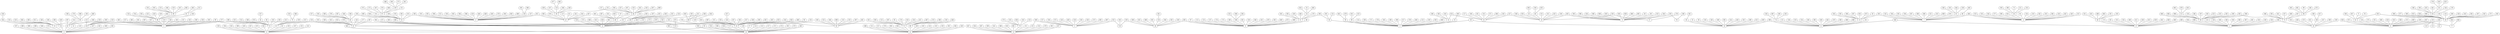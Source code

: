 graph G {
0[Index="0", Pose="3401.88 0 -1056.17"];
1[Index="1", Pose="2830.99 0 2984.4"];
2[Index="2", Pose="4116.47 0 -3024.49"];
3[Index="3", Pose="-1647.77 0 2682.3"];
4[Index="4", Pose="-226.029 0 1288.71"];
5[Index="5", Pose="-1352.16 0 134.009"];
6[Index="6", Pose="4522.3 0 4161.95"];
7[Index="7", Pose="1357.12 0 2172.97"];
8[Index="8", Pose="-3583.97 0 1069.69"];
9[Index="9", Pose="-3627.68 0 3041.77"];
10[Index="10", Pose="-3702.1 0 -3911.91"];
11[Index="11", Pose="129.324 0 3391.12"];
12[Index="12", Pose="1126.4 0 -2039.68"];
13[Index="13", Pose="1375.52 0 242.872"];
14[Index="14", Pose="-2074.83 0 2713.58"];
15[Index="15", Pose="267.45 0 2699.14"];
16[Index="16", Pose="-997.714 0 3915.29"];
17[Index="17", Pose="-2166.85 0 -1475.42"];
18[Index="18", Pose="3077.25 0 4190.26"];
19[Index="19", Pose="-4302.45 0 4493.27"];
20[Index="20", Pose="259.954 0 -4139.44"];
21[Index="21", Pose="-3077.86 0 1632.27"];
22[Index="22", Pose="3902.33 0 -1511.07"];
23[Index="23", Pose="-422.982 0 -4369.04"];
24[Index="24", Pose="4022.08 0 3509.2"];
25[Index="25", Pose="-1247.93 0 2602.49"];
26[Index="26", Pose="125.354 0 1677.24"];
27[Index="27", Pose="316.064 0 -4607.2"];
28[Index="28", Pose="-623.624 0 4318.35"];
29[Index="29", Pose="4308.1 0 2209.52"];
30[Index="30", Pose="-2157.07 0 2385.34"];
31[Index="31", Pose="1399.79 0 -1459.51"];
32[Index="32", Pose="1878.61 0 -3340.26"];
33[Index="33", Pose="-598.955 0 3800.75"];
34[Index="34", Pose="3292.01 0 -1696.63"];
35[Index="35", Pose="-2710.32 0 3933.72"];
36[Index="36", Pose="-1496.4 0 1866.7"];
37[Index="37", Pose="1573.04 0 3586.76"];
38[Index="38", Pose="-604.401 0 4239.7"];
39[Index="39", Pose="-1015.63 0 3147.67"];
40[Index="40", Pose="1842.19 0 4109.72"];
41[Index="41", Pose="-175.093 0 -2841.75"];
42[Index="42", Pose="4502.52 0 4201.28"];
43[Index="43", Pose="-3523.4 0 3810.62"];
44[Index="44", Pose="1195.96 0 -2189.41"];
45[Index="45", Pose="2860.02 0 -1925.42"];
46[Index="46", Pose="-529.664 0 -2738.93"];
47[Index="47", Pose="-3124.67 0 -2237.65"];
48[Index="48", Pose="-3303.93 0 4068.04"];
49[Index="49", Pose="-3968.29 0 -3739.25"];
50[Index="50", Pose="-45.5596 0 2604.75"];
51[Index="51", Pose="2497.71 0 -1313.36"];
52[Index="52", Pose="-2058.4 0 -2677.38"];
53[Index="53", Pose="844.885 0 -2555.87"];
54[Index="54", Pose="-3476.1 0 2321.49"];
55[Index="55", Pose="-3745.25 0 2934.7"];
56[Index="56", Pose="-3358.98 0 2450.71"];
57[Index="57", Pose="-4254.7 0 4501.04"];
58[Index="58", Pose="-4474.71 0 215.633"];
59[Index="59", Pose="-3237.89 0 -2599.38"];
60[Index="60", Pose="2977.98 0 2326.54"];
61[Index="61", Pose="1394.58 0 2597.35"];
62[Index="62", Pose="-4065.2 0 -3650.98"];
63[Index="63", Pose="202.101 0 -4217.68"];
64[Index="64", Pose="-4300.94 0 -2953.45"];
65[Index="65", Pose="-385.795 0 3196.77"];
66[Index="66", Pose="733.186 0 2555.81"];
67[Index="67", Pose="-4480.61 0 -3421.93"];
68[Index="68", Pose="3899.56 0 -3745.32"];
69[Index="69", Pose="3705.4 0 -4276.71"];
70[Index="70", Pose="938.921 0 -3196.28"];
71[Index="71", Pose="4130.27 0 3196.95"];
72[Index="72", Pose="1873.87 0 -4003.6"];
73[Index="73", Pose="308.08 0 2572.94"];
74[Index="74", Pose="769.711 0 3776.14"];
75[Index="75", Pose="2478.09 0 1289.1"];
76[Index="76", Pose="-4645.79 0 2478.03"];
77[Index="77", Pose="3332.39 0 4253.77"];
78[Index="78", Pose="3732.71 0 3310.38"];
79[Index="79", Pose="1668.8 0 -27.415"];
80[Index="80", Pose="-3360.32 0 3300.12"];
81[Index="81", Pose="3889.49 0 -4230.05"];
82[Index="82", Pose="1497.07 0 -2519.56"];
83[Index="83", Pose="1294.8 0 -2708.63"];
84[Index="84", Pose="2006.2 0 -1831.33"];
85[Index="85", Pose="-1712.23 0 -2685.72"];
86[Index="86", Pose="-4258.39 0 1330.72"];
87[Index="87", Pose="-2763.44 0 1511.32"];
88[Index="88", Pose="2192.69 0 -3867.19"];
89[Index="89", Pose="-1636.49 0 3476.84"];
90[Index="90", Pose="3332.43 0 -2661.08"];
91[Index="91", Pose="1754.76 0 -170.497"];
92[Index="92", Pose="-180.642 0 -1950.44"];
93[Index="93", Pose="2120.87 0 -3174.44"];
94[Index="94", Pose="1218.23 0 -4591.36"];
95[Index="95", Pose="-860.163 0 1959.84"];
96[Index="96", Pose="1739.36 0 1376.4"];
97[Index="97", Pose="-1528.84 0 -3153.78"];
98[Index="98", Pose="1091.06 0 1271.58"];
99[Index="99", Pose="2307.29 0 -1716.26"];
100[Index="100", Pose="2404.38 0 -2977.87"];
101[Index="101", Pose="4209.14 0 1847.56"];
102[Index="102", Pose="1531.3 0 -2427.35"];
103[Index="103", Pose="324.41 0 -4123.56"];
104[Index="104", Pose="-2395.03 0 3773.84"];
105[Index="105", Pose="1861.25 0 -4062.6"];
106[Index="106", Pose="-3887.24 0 -1383.99"];
107[Index="107", Pose="1665.57 0 -2112.22"];
108[Index="108", Pose="2757.67 0 -2116.21"];
109[Index="109", Pose="-1703.58 0 -3102.49"];
110[Index="110", Pose="3273.91 0 -1685.21"];
111[Index="111", Pose="4586.37 0 4189.3"];
112[Index="112", Pose="2648.71 0 1990.75"];
113[Index="113", Pose="-3788.57 0 1857.86"];
114[Index="114", Pose="-1161.68 0 2742.74"];
115[Index="115", Pose="4430.51 0 4162.73"];
116[Index="116", Pose="3619.17 0 -2964.52"];
117[Index="117", Pose="-2027.12 0 4049.33"];
118[Index="118", Pose="4096.43 0 3739.79"];
119[Index="119", Pose="-3372.43 0 -2260.89"];
120[Index="120", Pose="3645.79 0 -76.0117"];
121[Index="121", Pose="-363.378 0 3489.42"];
122[Index="122", Pose="-40.2261 0 -2089.47"];
123[Index="123", Pose="-3195.79 0 1841.78"];
124[Index="124", Pose="2275.5 0 -3609.42"];
125[Index="125", Pose="1031.09 0 -75.7827"];
126[Index="126", Pose="3381.34 0 2242.52"];
127[Index="127", Pose="-3217.92 0 -2780.34"];
128[Index="128", Pose="-14.7451 0 -3787.41"];
129[Index="129", Pose="-3617.62 0 -1395.57"];
130[Index="130", Pose="-1751.93 0 4318.95"];
131[Index="131", Pose="4084.85 0 1220.95"];
132[Index="132", Pose="3368.28 0 3181.28"];
133[Index="133", Pose="-39.2559 0 -1650.28"];
134[Index="134", Pose="-1056.73 0 1588.31"];
135[Index="135", Pose="1088.83 0 -2410.94"];
136[Index="136", Pose="-3487.7 0 -4274.55"];
137[Index="137", Pose="-3921.52 0 1472.07"];
138[Index="138", Pose="-1364.02 0 -2117.3"];
139[Index="139", Pose="-1686.14 0 -4088.51"];
140[Index="140", Pose="-726.723 0 4344.95"];
141[Index="141", Pose="835.703 0 -2345.39"];
142[Index="142", Pose="1587.47 0 2617.78"];
143[Index="143", Pose="-125.731 0 -3427.28"];
144[Index="144", Pose="3830.37 0 1256.65"];
145[Index="145", Pose="177.147 0 -2921.56"];
146[Index="146", Pose="3299.39 0 -1056.12"];
147[Index="147", Pose="-2556.73 0 -1739.87"];
148[Index="148", Pose="2293.6 0 1386.54"];
149[Index="149", Pose="3975.6 0 -3639.25"];
150[Index="150", Pose="2832.82 0 2743.86"];
151[Index="151", Pose="-2063.22 0 -3853.32"];
152[Index="152", Pose="3655.35 0 2210.06"];
153[Index="153", Pose="-2891.17 0 -261.06"];
154[Index="154", Pose="3651.81 0 -4060.8"];
155[Index="155", Pose="-1982.37 0 1571.2"];
156[Index="156", Pose="3090.95 0 -3682.98"];
157[Index="157", Pose="-4484.92 0 -4465.78"];
158[Index="158", Pose="-422.844 0 2808.68"];
159[Index="159", Pose="950.453 0 -1380.83"];
160[Index="160", Pose="-1957.15 0 3887.23"];
161[Index="161", Pose="-234.154 0 -3301.8"];
162[Index="162", Pose="1097.29 0 257.471"];
163[Index="163", Pose="-2663.44 0 3298.08"];
164[Index="164", Pose="-4299.1 0 -4011.63"];
165[Index="165", Pose="4237.28 0 -3303.5"];
166[Index="166", Pose="-182.667 0 -2745.09"];
167[Index="167", Pose="3267.69 0 -2091.71"];
168[Index="168", Pose="-1428.07 0 3782.78"];
169[Index="169", Pose="-1557.49 0 3149.09"];
170[Index="170", Pose="1591.46 0 -4636.73"];
171[Index="171", Pose="-2425.31 0 2782.57"];
172[Index="172", Pose="1259.64 0 3361.04"];
173[Index="173", Pose="-1918.43 0 -2789.91"];
174[Index="174", Pose="-3019.79 0 1124.42"];
175[Index="175", Pose="-3902.67 0 1746.05"];
176[Index="176", Pose="2822.62 0 2194.62"];
177[Index="177", Pose="328.46 0 -3452.76"];
178[Index="178", Pose="-1945.92 0 2374.08"];
179[Index="179", Pose="-2395.55 0 1496.59"];
180[Index="180", Pose="523.164 0 4195.91"];
181[Index="181", Pose="1859.86 0 3097.85"];
182[Index="182", Pose="1978.48 0 -1880.5"];
183[Index="183", Pose="329.598 0 3439.1"];
184[Index="184", Pose="1184.47 0 1426.93"];
185[Index="185", Pose="-1378.46 0 2188.67"];
186[Index="186", Pose="3018.97 0 1778.12"];
187[Index="187", Pose="-3471.24 0 -4671.07"];
188[Index="188", Pose="-4364.39 0 1857.22"];
189[Index="189", Pose="-3123.84 0 1189.58"];
190[Index="190", Pose="-1947.61 0 -2384.3"];
191[Index="191", Pose="1553.68 0 3575.55"];
192[Index="192", Pose="-3188.39 0 -1586.46"];
193[Index="193", Pose="1673.41 0 3790.09"];
194[Index="194", Pose="1533.05 0 -1867.7"];
195[Index="195", Pose="3850.14 0 -3137.35"];
196[Index="196", Pose="-3428.61 0 34.6099"];
197[Index="197", Pose="3289.57 0 1756.54"];
198[Index="198", Pose="4041.7 0 -3088.88"];
199[Index="199", Pose="-1054.79 0 2060.67"];
200[Index="200", Pose="2389.59 0 4324.85"];
201[Index="201", Pose="-2668.81 0 4265.76"];
202[Index="202", Pose="514.429 0 4334.2"];
203[Index="203", Pose="4391.29 0 2996.46"];
204[Index="204", Pose="4358.52 0 -1754.59"];
205[Index="205", Pose="1377.71 0 2593.24"];
206[Index="206", Pose="2754.21 0 2949.1"];
207[Index="207", Pose="-294.358 0 -3330.45"];
208[Index="208", Pose="2954.9 0 3650.85"];
209[Index="209", Pose="3730.21 0 1644.14"];
210[Index="210", Pose="-875.174 0 1119.81"];
211[Index="211", Pose="968.99 0 1456.02"];
212[Index="212", Pose="385.565 0 -3516.58"];
213[Index="213", Pose="790.215 0 -4670.37"];
214[Index="214", Pose="2009.1 0 181.507"];
215[Index="215", Pose="3326.09 0 150.491"];
216[Index="216", Pose="-3873.52 0 -101.9"];
217[Index="217", Pose="103.49 0 -4515"];
218[Index="218", Pose="3143.51 0 -1153.42"];
219[Index="219", Pose="737.212 0 3129.47"];
220[Index="220", Pose="-4412.77 0 -4257.4"];
221[Index="221", Pose="-2773.98 0 -2802.12"];
222[Index="222", Pose="1302.43 0 4235.13"];
223[Index="223", Pose="2379.39 0 -371.478"];
224[Index="224", Pose="-614.382 0 3505.86"];
225[Index="225", Pose="4526.62 0 4489.11"];
226[Index="226", Pose="3990.86 0 2670.14"];
227[Index="227", Pose="-2808.64 0 -224.488"];
228[Index="228", Pose="4498.2 0 -338.314"];
229[Index="229", Pose="-3162.35 0 -419.61"];
230[Index="230", Pose="2802.24 0 2664.48"];
231[Index="231", Pose="4047.82 0 -2424.15"];
232[Index="232", Pose="1221.67 0 -3089.72"];
233[Index="233", Pose="-220.391 0 -1398.95"];
234[Index="234", Pose="1538.8 0 4165.23"];
235[Index="235", Pose="3654.33 0 -3902.22"];
236[Index="236", Pose="-1264.44 0 -3009.97"];
237[Index="237", Pose="636.174 0 -2573.74"];
238[Index="238", Pose="1014.27 0 2706.86"];
239[Index="239", Pose="3871.97 0 4332.73"];
240[Index="240", Pose="-122.793 0 2952.31"];
241[Index="241", Pose="-3446.64 0 -2071.11"];
242[Index="242", Pose="3822.04 0 -1339.72"];
243[Index="243", Pose="3994.31 0 2476.38"];
244[Index="244", Pose="-241.943 0 -2270.13"];
245[Index="245", Pose="4466.41 0 -3776.74"];
246[Index="246", Pose="3656.79 0 1231.94"];
247[Index="247", Pose="2186.66 0 4245.4"];
248[Index="248", Pose="-3159.34 0 -2177.16"];
249[Index="249", Pose="-3328.35 0 -2970.23"];
250[Index="250", Pose="1261.25 0 -3237.61"];
251[Index="251", Pose="-3733.31 0 -2724.48"];
252[Index="252", Pose="-3391.76 0 -3800.11"];
253[Index="253", Pose="-381.522 0 1485.45"];
254[Index="254", Pose="4152.21 0 -3991.43"];
255[Index="255", Pose="1142.27 0 -4294.43"];
256[Index="256", Pose="-1062.54 0 -35.6904"];
257[Index="257", Pose="-634.151 0 -2068.23"];
258[Index="258", Pose="-2559.31 0 4123.91"];
259[Index="259", Pose="661.645 0 -3092.91"];
260[Index="260", Pose="3139.04 0 2533.83"];
261[Index="261", Pose="-4643.34 0 235.484"];
262[Index="262", Pose="-2990.53 0 1617.92"];
263[Index="263", Pose="1997.87 0 -1723.84"];
264[Index="264", Pose="3893.43 0 1467.12"];
265[Index="265", Pose="-1585.18 0 -4498.32"];
266[Index="266", Pose="2667.01 0 3033.3"];
267[Index="267", Pose="1987.13 0 1819.22"];
268[Index="268", Pose="4041.87 0 -1870.6"];
269[Index="269", Pose="2524.79 0 -2020.67"];
270[Index="270", Pose="3093.71 0 -3109.36"];
271[Index="271", Pose="911.106 0 -4465.61"];
272[Index="272", Pose="-3985.46 0 -3427.25"];
273[Index="273", Pose="-2558.51 0 -3638.29"];
274[Index="274", Pose="891.186 0 -4419.48"];
275[Index="275", Pose="3895.53 0 4455.02"];
276[Index="276", Pose="-4439.78 0 4252.2"];
277[Index="277", Pose="-309.5 0 -2430.31"];
278[Index="278", Pose="870.112 0 -3311.63"];
279[Index="279", Pose="845.852 0 -236.454"];
280[Index="280", Pose="3155.49 0 4260.68"];
281[Index="281", Pose="2293.98 0 -2747.64"];
282[Index="282", Pose="-2358.28 0 1335.85"];
283[Index="283", Pose="4315.18 0 -1524.54"];
284[Index="284", Pose="-2942.86 0 226.287"];
285[Index="285", Pose="-990.146 0 -1928.32"];
286[Index="286", Pose="1799.04 0 1451.34"];
287[Index="287", Pose="-566.611 0 -2309.78"];
288[Index="288", Pose="2031.86 0 -1671.08"];
289[Index="289", Pose="-2854.76 0 2592.08"];
290[Index="290", Pose="-2418.88 0 1835.74"];
291[Index="291", Pose="-1785.22 0 1679.6"];
292[Index="292", Pose="268.302 0 3480"];
293[Index="293", Pose="-2497.9 0 -2437.72"];
294[Index="294", Pose="-4267.64 0 143.822"];
295[Index="295", Pose="3898.13 0 1114.11"];
296[Index="296", Pose="310.328 0 3213.31"];
297[Index="297", Pose="4589.57 0 2367.47"];
298[Index="298", Pose="-1560.41 0 -1400.58"];
299[Index="299", Pose="-2071.14 0 2082.62"];
300[Index="300", Pose="3201.46 0 74.0957"];
301[Index="301", Pose="-325.291 0 -4217.42"];
302[Index="302", Pose="-3090.16 0 -163.517"];
303[Index="303", Pose="4233.81 0 -4566.05"];
304[Index="304", Pose="-4155.89 0 -2551.42"];
305[Index="305", Pose="2113.55 0 1112.41"];
306[Index="306", Pose="3674.69 0 -3339.06"];
307[Index="307", Pose="-240.526 0 2572.82"];
308[Index="308", Pose="786.125 0 2364.62"];
309[Index="309", Pose="2437.27 0 4225.72"];
310[Index="310", Pose="-4035.96 0 2876.42"];
311[Index="311", Pose="4464.35 0 -3985.2"];
312[Index="312", Pose="-2251.03 0 -2606.79"];
313[Index="313", Pose="3097.43 0 -4049.57"];
314[Index="314", Pose="2467.3 0 -2227.86"];
315[Index="315", Pose="-3266.99 0 4377.14"];
316[Index="316", Pose="2608.62 0 -4033.19"];
317[Index="317", Pose="-1584.6 0 1924.63"];
318[Index="318", Pose="1540.29 0 -1760.17"];
319[Index="319", Pose="1004.92 0 -3700.24"];
320[Index="320", Pose="-3630.44 0 1598.78"];
321[Index="321", Pose="-3855.41 0 3806.83"];
322[Index="322", Pose="824.496 0 -2891.37"];
323[Index="323", Pose="-1876.57 0 4432.22"];
324[Index="324", Pose="2682.06 0 -3779.14"];
325[Index="325", Pose="-4617.35 0 149.36"];
326[Index="326", Pose="-1007 0 -2884.35"];
327[Index="327", Pose="-473.501 0 -3398.38"];
328[Index="328", Pose="-3737.78 0 -380.509"];
329[Index="329", Pose="-4158.15 0 2802.5"];
330[Index="330", Pose="2859.32 0 1846.77"];
331[Index="331", Pose="4102.27 0 3671.97"];
332[Index="332", Pose="-4373.26 0 -4528.17"];
333[Index="333", Pose="270.75 0 -3228.67"];
334[Index="334", Pose="4278.66 0 -3904.75"];
335[Index="335", Pose="1384.09 0 2003.4"];
336[Index="336", Pose="4215.51 0 -2782.74"];
337[Index="337", Pose="2892.44 0 -1257.99"];
338[Index="338", Pose="-1181.12 0 -4025.09"];
339[Index="339", Pose="2472.77 0 4341.81"];
340[Index="340", Pose="3492.72 0 3314.62"];
341[Index="341", Pose="2144.32 0 1352.04"];
342[Index="342", Pose="161.386 0 1246.58"];
343[Index="343", Pose="-3609.99 0 -3560.58"];
344[Index="344", Pose="-3041.02 0 2774.1"];
345[Index="345", Pose="3442.81 0 2353.11"];
346[Index="346", Pose="-3159.75 0 1667.07"];
347[Index="347", Pose="-1870.1 0 -3944.24"];
348[Index="348", Pose="3884.33 0 -3977.67"];
349[Index="349", Pose="-202.229 0 -2296.79"];
350[Index="350", Pose="-3002.76 0 -2122.64"];
351[Index="351", Pose="1576.43 0 4470.01"];
352[Index="352", Pose="-2780.82 0 69.147"];
353[Index="353", Pose="2784.63 0 4363.49"];
354[Index="354", Pose="-3578.81 0 -2053.99"];
355[Index="355", Pose="610.074 0 1445.2"];
356[Index="356", Pose="3734.14 0 -2671.52"];
357[Index="357", Pose="1739.96 0 1293.59"];
358[Index="358", Pose="3325.55 0 3129.97"];
359[Index="359", Pose="904.071 0 1175.82"];
360[Index="360", Pose="2637.64 0 2744.32"];
361[Index="361", Pose="-2157.11 0 -4232.47"];
362[Index="362", Pose="3800.09 0 -3272.78"];
363[Index="363", Pose="-3210.13 0 -1402.14"];
364[Index="364", Pose="1475.22 0 -3993.14"];
365[Index="365", Pose="-1742.89 0 3694.4"];
366[Index="366", Pose="1076 0 -3958.26"];
367[Index="367", Pose="3057.89 0 2497.19"];
368[Index="368", Pose="-1012.25 0 -1332.04"];
369[Index="369", Pose="-1057.61 0 -2278.11"];
370[Index="370", Pose="996.444 0 -4317.65"];
371[Index="371", Pose="3812.32 0 1748.5"];
372[Index="372", Pose="-393.483 0 -283.612"];
373[Index="373", Pose="-2075.68 0 -2755.85"];
374[Index="374", Pose="-1988.31 0 -3739.2"];
375[Index="375", Pose="2494.43 0 -198.445"];
376[Index="376", Pose="-141.342 0 -3075.14"];
377[Index="377", Pose="3588.66 0 -3666.12"];
378[Index="378", Pose="-2068.29 0 -3154.23"];
379[Index="379", Pose="-2112.48 0 3086.17"];
380[Index="380", Pose="1504.91 0 1875.27"];
381[Index="381", Pose="-3245.87 0 -4552.71"];
382[Index="382", Pose="4597.16 0 2750.58"];
383[Index="383", Pose="-3870.36 0 3612.65"];
384[Index="384", Pose="361.146 0 1679.08"];
385[Index="385", Pose="-341.652 0 3285.46"];
386[Index="386", Pose="3923.24 0 2119.06"];
387[Index="387", Pose="-947.326 0 -3065.07"];
388[Index="388", Pose="3379.86 0 -3452.9"];
389[Index="389", Pose="1736.48 0 -1761.48"];
390[Index="390", Pose="-427.604 0 1403.68"];
391[Index="391", Pose="2170.92 0 -399.326"];
392[Index="392", Pose="-2313.16 0 -3083.7"];
393[Index="393", Pose="-2636.4 0 1530.87"];
394[Index="394", Pose="-2808.45 0 -1506.76"];
395[Index="395", Pose="-1564.8 0 -4495.34"];
396[Index="396", Pose="-4056.8 0 3093.55"];
397[Index="397", Pose="212.608 0 -2157.2"];
398[Index="398", Pose="-3198.64 0 -1407.53"];
399[Index="399", Pose="-610.096 0 3537.84"];
400[Index="400", Pose="1830.98 0 2861.87"];
401[Index="401", Pose="-1137.01 0 -3596.62"];
402[Index="402", Pose="-734.455 0 -3966.1"];
403[Index="403", Pose="-3907.67 0 3690.9"];
404[Index="404", Pose="-3406.76 0 3026.04"];
405[Index="405", Pose="4587.53 0 -4114.72"];
406[Index="406", Pose="3978.83 0 3995.21"];
407[Index="407", Pose="-3161.99 0 -2801.47"];
408[Index="408", Pose="2783.91 0 1227.91"];
409[Index="409", Pose="-4263.62 0 -385.111"];
410[Index="410", Pose="-910.219 0 -400.635"];
411[Index="411", Pose="1018.27 0 3355.33"];
412[Index="412", Pose="633.267 0 -2977.68"];
413[Index="413", Pose="3032.27 0 1725.6"];
414[Index="414", Pose="-1417.65 0 4308.54"];
415[Index="415", Pose="4168.51 0 -3967.56"];
416[Index="416", Pose="4008.96 0 3756.04"];
417[Index="417", Pose="-3082.28 0 4214.05"];
418[Index="418", Pose="4286.78 0 -4103.45"];
419[Index="419", Pose="-3117.52 0 -2128.11"];
420[Index="420", Pose="1275.18 0 -2381.14"];
421[Index="421", Pose="2486.78 0 -4635.04"];
422[Index="422", Pose="2218.22 0 -1494.95"];
423[Index="423", Pose="3720.29 0 -2148.51"];
424[Index="424", Pose="527.376 0 1752.55"];
425[Index="425", Pose="4577.09 0 1240.6"];
426[Index="426", Pose="-1362.73 0 4254.2"];
427[Index="427", Pose="-4007.15 0 -2353.76"];
428[Index="428", Pose="3010.24 0 -2089.43"];
429[Index="429", Pose="-3139.71 0 2297.02"];
430[Index="430", Pose="1980.96 0 3895.11"];
431[Index="431", Pose="-3233 0 1391.99"];
432[Index="432", Pose="-3517.7 0 4253.79"];
433[Index="433", Pose="1756.94 0 3700.53"];
434[Index="434", Pose="-3447.98 0 3286.22"];
435[Index="435", Pose="-2770.22 0 -3870.89"];
436[Index="436", Pose="-473.188 0 3607.84"];
437[Index="437", Pose="457.844 0 -387.502"];
438[Index="438", Pose="3568.26 0 4095.12"];
439[Index="439", Pose="-3258.64 0 -3123.07"];
440[Index="440", Pose="-2528.32 0 -1398.36"];
441[Index="441", Pose="4173.95 0 1278.8"];
442[Index="442", Pose="-1328.82 0 1154.91"];
443[Index="443", Pose="18.3535 0 1940.91"];
444[Index="444", Pose="1194.7 0 1936.92"];
445[Index="445", Pose="201.183 0 3953.54"];
446[Index="446", Pose="-2585.85 0 1753.2"];
447[Index="447", Pose="2239.75 0 -356.071"];
448[Index="448", Pose="2882.31 0 -3233.44"];
449[Index="449", Pose="-1748.23 0 -1659.84"];
450[Index="450", Pose="1379.06 0 -3179.97"];
451[Index="451", Pose="2778.28 0 -3703.37"];
452[Index="452", Pose="237.454 0 -2530.1"];
453[Index="453", Pose="3970.55 0 3441.13"];
454[Index="454", Pose="2394.67 0 -231.5"];
455[Index="455", Pose="-4075.06 0 -365.58"];
456[Index="456", Pose="4412.43 0 3807.25"];
457[Index="457", Pose="1400.98 0 -2335.8"];
458[Index="458", Pose="-2852.59 0 -2219.95"];
459[Index="459", Pose="-515.771 0 -417.314"];
460[Index="460", Pose="3759.32 0 148.488"];
461[Index="461", Pose="155.318 0 -1775.49"];
462[Index="462", Pose="1366.56 0 2401.75"];
463[Index="463", Pose="842.881 0 -4003.71"];
464[Index="464", Pose="4508.85 0 -1762.45"];
465[Index="465", Pose="764.794 0 -4566.21"];
466[Index="466", Pose="2871.97 0 177.223"];
467[Index="467", Pose="2841.42 0 -3611.55"];
468[Index="468", Pose="2053 0 -2674.35"];
469[Index="469", Pose="3191.02 0 -269.545"];
470[Index="470", Pose="227.289 0 2909.2"];
471[Index="471", Pose="-3731.95 0 -3327.59"];
472[Index="472", Pose="2758.99 0 4255.11"];
473[Index="473", Pose="569.077 0 -2085.69"];
474[Index="474", Pose="-2520.38 0 -3064.36"];
475[Index="475", Pose="2272.76 0 1158.94"];
476[Index="476", Pose="-2882.14 0 1781.61"];
477[Index="477", Pose="4396.49 0 2882.65"];
478[Index="478", Pose="2215.4 0 2268.46"];
479[Index="479", Pose="-1940.13 0 1456.44"];
480[Index="480", Pose="-3458.59 0 -4098.7"];
481[Index="481", Pose="2844.89 0 3594.41"];
482[Index="482", Pose="3673.21 0 -3582.04"];
483[Index="483", Pose="3546.48 0 -1099.5"];
484[Index="484", Pose="572.915 0 2086.16"];
485[Index="485", Pose="4069.64 0 -3858.01"];
486[Index="486", Pose="-2329.17 0 -4649.61"];
487[Index="487", Pose="1475.48 0 -211.309"];
488[Index="488", Pose="-4196.16 0 -318.154"];
489[Index="489", Pose="1632.52 0 3648.73"];
490[Index="490", Pose="-2535.24 0 -3050.52"];
491[Index="491", Pose="-3722.57 0 -3988.76"];
492[Index="492", Pose="849.979 0 -4395.41"];
493[Index="493", Pose="-4174.23 0 -3577.11"];
494[Index="494", Pose="-2435.11 0 2691.21"];
495[Index="495", Pose="-3555.32 0 642.517"];
496[Index="496", Pose="3904.2 0 -1875.09"];
497[Index="497", Pose="-4644.81 0 -3424.45"];
498[Index="498", Pose="2472.31 0 -1504.38"];
499[Index="499", Pose="2306.77 0 3276.15"];
500[Index="500", Pose="1924.88 0 -3546.27"];
501[Index="501", Pose="-1201.26 0 4389.63"];
502[Index="502", Pose="-1596.79 0 76.1714"];
503[Index="503", Pose="-4599.13 0 4253.18"];
504[Index="504", Pose="680.76 0 -3773.36"];
505[Index="505", Pose="-4323.92 0 -1628.5"];
506[Index="506", Pose="-3877.95 0 -1759.04"];
507[Index="507", Pose="-3937.28 0 -2433.27"];
508[Index="508", Pose="3883.48 0 4070.46"];
509[Index="509", Pose="1682.25 0 -123.612"];
510[Index="510", Pose="3408.04 0 -4325.38"];
511[Index="511", Pose="2035.71 0 -2793.21"];
512[Index="512", Pose="2282.96 0 -4534.87"];
513[Index="513", Pose="-3308.23 0 -4631.82"];
514[Index="514", Pose="1335.22 0 -2186.18"];
515[Index="515", Pose="-1390.86 0 2397.94"];
516[Index="516", Pose="380.554 0 -2507.38"];
517[Index="517", Pose="1468.4 0 -2937.2"];
518[Index="518", Pose="-1069.03 0 -188.759"];
519[Index="519", Pose="-4156.1 0 -3664.52"];
520[Index="520", Pose="4280 0 -406.353"];
521[Index="521", Pose="1917.45 0 2688.04"];
522[Index="522", Pose="-607.927 0 2177.79"];
523[Index="523", Pose="-547.653 0 1476.72"];
524[Index="524", Pose="-4445.89 0 -4656.93"];
525[Index="525", Pose="2746.59 0 2923.11"];
526[Index="526", Pose="631.611 0 4487.08"];
527[Index="527", Pose="3730.97 0 -2450.94"];
528[Index="528", Pose="1502.22 0 2069.95"];
529[Index="529", Pose="4331.76 0 -4105.7"];
530[Index="530", Pose="-752.263 0 129.414"];
531[Index="531", Pose="-2381.17 0 4430.81"];
532[Index="532", Pose="-4134.04 0 -2077.93"];
533[Index="533", Pose="2492.3 0 -259.375"];
534[Index="534", Pose="3605.87 0 3046.41"];
535[Index="535", Pose="83.6938 0 1352.46"];
536[Index="536", Pose="-3251.7 0 4262.94"];
537[Index="537", Pose="-3557.54 0 -2868.78"];
538[Index="538", Pose="2925.66 0 3617.59"];
539[Index="539", Pose="-675.484 0 -1789.53"];
540[Index="540", Pose="1132.54 0 2223.77"];
541[Index="541", Pose="270.173 0 14.7974"];
542[Index="542", Pose="-3909.13 0 -3760.31"];
543[Index="543", Pose="-4536.35 0 -2160.83"];
544[Index="544", Pose="585.237 0 1237.01"];
545[Index="545", Pose="1034.11 0 -1489.1"];
546[Index="546", Pose="-145.399 0 -2835.43"];
547[Index="547", Pose="2938.79 0 -4457.86"];
548[Index="548", Pose="2626.79 0 -1739.03"];
549[Index="549", Pose="-4522.58 0 3218.42"];
550[Index="550", Pose="-1438.38 0 -198.066"];
551[Index="551", Pose="-3571.11 0 -1706.91"];
552[Index="552", Pose="-61.6865 0 -1609.29"];
553[Index="553", Pose="1229.88 0 2529.35"];
554[Index="554", Pose="610.604 0 -3975.57"];
555[Index="555", Pose="-3567.76 0 -3804.16"];
556[Index="556", Pose="2261.44 0 2466.35"];
557[Index="557", Pose="-293.26 0 -2883.96"];
558[Index="558", Pose="4630.92 0 -2354.47"];
559[Index="559", Pose="-2341.82 0 2257.71"];
560[Index="560", Pose="906.494 0 -1864.4"];
561[Index="561", Pose="476.13 0 4468.11"];
562[Index="562", Pose="2937.53 0 1905.02"];
563[Index="563", Pose="-2238.8 0 2929.95"];
564[Index="564", Pose="-533.554 0 -1721.95"];
565[Index="565", Pose="2853.46 0 1766.28"];
566[Index="566", Pose="4065.08 0 -2208.22"];
567[Index="567", Pose="3193.74 0 1386.87"];
568[Index="568", Pose="2411.3 0 53.3877"];
569[Index="569", Pose="0.186035 0 -327.258"];
570[Index="570", Pose="1788.78 0 -2849.34"];
571[Index="571", Pose="-2647.55 0 4446.97"];
572[Index="572", Pose="4408.37 0 3258.95"];
573[Index="573", Pose="-2417.43 0 -115.5"];
574[Index="574", Pose="2727.06 0 -4479.9"];
575[Index="575", Pose="-3210.48 0 -4511.74"];
576[Index="576", Pose="3450.05 0 1255.96"];
577[Index="577", Pose="-1233.69 0 1303.51"];
578[Index="578", Pose="-1977.75 0 -2168.62"];
579[Index="579", Pose="4095.29 0 -1820.76"];
580[Index="580", Pose="3923.18 0 2289.03"];
581[Index="581", Pose="4566.11 0 -2455.68"];
582[Index="582", Pose="-3906.63 0 1977.41"];
583[Index="583", Pose="2597.71 0 1093.56"];
584[Index="584", Pose="800.484 0 3438.94"];
585[Index="585", Pose="-2731.89 0 3152.94"];
586[Index="586", Pose="2885.9 0 -3323.52"];
587[Index="587", Pose="1411.88 0 -4531.53"];
588[Index="588", Pose="-4011.42 0 3350.5"];
589[Index="589", Pose="-372.801 0 4438.63"];
590[Index="590", Pose="-393.535 0 3393.51"];
591[Index="591", Pose="742.137 0 2628.71"];
592[Index="592", Pose="-3775.11 0 -162.577"];
593[Index="593", Pose="-2873.55 0 -4625.94"];
594[Index="594", Pose="-2307.61 0 -1780.18"];
595[Index="595", Pose="4313.38 0 4001.62"];
596[Index="596", Pose="-4592.44 0 113.863"];
597[Index="597", Pose="2440.56 0 -2324.33"];
598[Index="598", Pose="794.939 0 -4086.86"];
599[Index="599", Pose="-1182.38 0 1783.51"];
600[Index="600", Pose="4263.64 0 3444.82"];
601[Index="601", Pose="1838.33 0 -3035.72"];
602[Index="602", Pose="-3501.18 0 3063.22"];
603[Index="603", Pose="1801.7 0 -2693.23"];
604[Index="604", Pose="3211.29 0 3928.15"];
605[Index="605", Pose="-2319.16 0 -4096.32"];
606[Index="606", Pose="-3806.21 0 -3538.65"];
607[Index="607", Pose="4033.94 0 -3398.65"];
608[Index="608", Pose="1575.22 0 1474.5"];
609[Index="609", Pose="-3199.04 0 3629.18"];
610[Index="610", Pose="4520.7 0 2595.9"];
611[Index="611", Pose="4542.32 0 -1661.68"];
612[Index="612", Pose="-620.583 0 3805.96"];
613[Index="613", Pose="-3216.86 0 -4398.44"];
614[Index="614", Pose="-2323.93 0 3621.47"];
615[Index="615", Pose="1684.69 0 4367.54"];
616[Index="616", Pose="1481.67 0 -104.026"];
617[Index="617", Pose="3295.69 0 4162.5"];
618[Index="618", Pose="799.655 0 -4556.34"];
619[Index="619", Pose="4194.82 0 1993.44"];
620[Index="620", Pose="-3094.99 0 3228.75"];
621[Index="621", Pose="3594.79 0 3480.23"];
622[Index="622", Pose="-296.752 0 -2128.19"];
623[Index="623", Pose="3322.25 0 1504.21"];
624[Index="624", Pose="-3499.01 0 2842.95"];
625[Index="625", Pose="-899.887 0 -3956.69"];
626[Index="626", Pose="-3818.74 0 3479.53"];
627[Index="627", Pose="4081.09 0 -2474.65"];
628[Index="628", Pose="-3414.13 0 -3353.08"];
629[Index="629", Pose="1700.24 0 3270.56"];
630[Index="630", Pose="-3985.54 0 -1818.09"];
631[Index="631", Pose="-1833.47 0 4310.14"];
632[Index="632", Pose="-2655.59 0 3966.18"];
633[Index="633", Pose="959.627 0 -3341.18"];
634[Index="634", Pose="2426.23 0 3461.3"];
635[Index="635", Pose="-4024.56 0 3927.21"];
636[Index="636", Pose="1304.24 0 75.5503"];
637[Index="637", Pose="-4550.09 0 -2363.83"];
638[Index="638", Pose="-2654.86 0 -2964.22"];
639[Index="639", Pose="-716.915 0 4045.38"];
640[Index="640", Pose="-2772.71 0 -1527.13"];
641[Index="641", Pose="1110.93 0 3398.68"];
642[Index="642", Pose="-2046.91 0 1159.35"];
643[Index="643", Pose="-4649.86 0 -4620.68"];
644[Index="644", Pose="-379.35 0 -3674.42"];
645[Index="645", Pose="4306.53 0 -4075.11"];
646[Index="646", Pose="1401.13 0 4277.06"];
647[Index="647", Pose="4096.86 0 3860.31"];
648[Index="648", Pose="-2407.63 0 -3558"];
649[Index="649", Pose="-4103.91 0 1875.45"];
650[Index="650", Pose="-4512.61 0 -3797.57"];
651[Index="651", Pose="-2827 0 -2285.32"];
652[Index="652", Pose="-324.707 0 1780.68"];
653[Index="653", Pose="2286.38 0 2114.34"];
654[Index="654", Pose="-3857.84 0 -1602.68"];
655[Index="655", Pose="513.021 0 2162.47"];
656[Index="656", Pose="4276.23 0 3466.12"];
657[Index="657", Pose="3845.43 0 2942.47"];
658[Index="658", Pose="-4048.06 0 3151.97"];
659[Index="659", Pose="3867.36 0 2353.07"];
660[Index="660", Pose="2429.03 0 2277.76"];
661[Index="661", Pose="2309.28 0 1525.88"];
662[Index="662", Pose="2967.88 0 2034.16"];
663[Index="663", Pose="1777.1 0 3455.27"];
664[Index="664", Pose="3236.59 0 3950.1"];
665[Index="665", Pose="-3830.05 0 -2088.12"];
666[Index="666", Pose="730.774 0 3456.33"];
667[Index="667", Pose="-964.594 0 -3870.12"];
668[Index="668", Pose="-994.638 0 2357.23"];
669[Index="669", Pose="-4243.75 0 -2149.2"];
670[Index="670", Pose="299.697 0 -3291.81"];
671[Index="671", Pose="4061.26 0 3431.79"];
672[Index="672", Pose="-3555.18 0 1370.54"];
673[Index="673", Pose="-42.3281 0 2582.9"];
674[Index="674", Pose="1272.19 0 -2074.45"];
675[Index="675", Pose="-382.942 0 -1950.71"];
676[Index="676", Pose="-3619.18 0 -2146.35"];
677[Index="677", Pose="-3000.62 0 -2449.24"];
678[Index="678", Pose="765.529 0 2730.16"];
679[Index="679", Pose="-396.906 0 -2139.26"];
680[Index="680", Pose="-3669 0 3638.5"];
681[Index="681", Pose="995.727 0 -253.128"];
682[Index="682", Pose="3187.16 0 -3704.58"];
683[Index="683", Pose="1455.06 0 4189.92"];
684[Index="684", Pose="2621.71 0 1907.31"];
685[Index="685", Pose="-3113.13 0 -2420.61"];
686[Index="686", Pose="-509.797 0 3159.05"];
687[Index="687", Pose="504.939 0 4107.26"];
688[Index="688", Pose="-3791.66 0 1885.76"];
689[Index="689", Pose="-3039.09 0 -1792.28"];
690[Index="690", Pose="4436.52 0 2726.44"];
691[Index="691", Pose="-4062.12 0 -4556.38"];
692[Index="692", Pose="-1695.64 0 -150.805"];
693[Index="693", Pose="-820.529 0 2294.98"];
694[Index="694", Pose="-2958.14 0 3372.72"];
695[Index="695", Pose="-3529.38 0 3496.92"];
696[Index="696", Pose="2562.64 0 1933.11"];
697[Index="697", Pose="-986.75 0 184.355"];
698[Index="698", Pose="2763.74 0 3330.62"];
699[Index="699", Pose="-940.827 0 -1731.32"];
242--0 [Distance="506.892"];
337--0 [Distance="547.961"];
110--0 [Distance="641.923"];
34--0 [Distance="649.813"];
22--0 [Distance="676.301"];
469--0 [Distance="814.397"];
51--0 [Distance="940.036"];
496--0 [Distance="960.712"];
120--0 [Distance="1010.05"];
45--0 [Distance="1024.31"];
283--0 [Distance="1026.4"];
498--0 [Distance="1031.98"];
579--0 [Distance="1032.19"];
548--0 [Distance="1032.99"];
268--0 [Distance="1035.81"];
167--0 [Distance="1044.2"];
360--1 [Distance="308.257"];
230--1 [Distance="321.214"];
698--1 [Distance="352.687"];
358--1 [Distance="515.532"];
367--1 [Distance="537.455"];
260--1 [Distance="545.81"];
132--1 [Distance="572.22"];
499--1 [Distance="599.941"];
481--1 [Distance="610.172"];
634--1 [Distance="625.513"];
538--1 [Distance="640.225"];
60--1 [Distance="674.078"];
208--1 [Distance="677.875"];
340--1 [Distance="739.542"];
556--1 [Distance="769.909"];
534--1 [Distance="777.353"];
165--2 [Distance="304.048"];
607--2 [Distance="383.162"];
362--2 [Distance="402.181"];
116--2 [Distance="500.905"];
356--2 [Distance="520.353"];
306--2 [Distance="542.336"];
627--2 [Distance="550.971"];
231--2 [Distance="604.253"];
149--2 [Distance="630.701"];
527--2 [Distance="691.069"];
482--2 [Distance="712.278"];
581--2 [Distance="725.066"];
68--2 [Distance="752.76"];
566--2 [Distance="817.878"];
245--2 [Distance="829.663"];
377--2 [Distance="830.831"];
485--2 [Distance="834.836"];
515--3 [Distance="383.226"];
25--3 [Distance="407.729"];
14--3 [Distance="428.204"];
178--3 [Distance="428.824"];
169--3 [Distance="475.442"];
114--3 [Distance="489.835"];
185--3 [Distance="562.312"];
30--3 [Distance="589.543"];
379--3 [Distance="615.686"];
563--3 [Distance="640.816"];
668--3 [Distance="729.557"];
299--3 [Distance="734.064"];
317--3 [Distance="760.29"];
171--3 [Distance="783.978"];
39--3 [Distance="784.966"];
494--3 [Distance="787.393"];
89--3 [Distance="794.629"];
559--3 [Distance="813.616"];
36--3 [Distance="829.526"];
199--3 [Distance="859.1"];
535--4 [Distance="316.216"];
523--4 [Distance="372.547"];
342--4 [Distance="389.699"];
652--4 [Distance="501.768"];
26--4 [Distance="523.856"];
210--4 [Distance="670.759"];
443--4 [Distance="696.484"];
384--4 [Distance="705.1"];
544--4 [Distance="812.912"];
355--4 [Distance="850.622"];
134--4 [Distance="883.076"];
424--4 [Distance="884.742"];
95--4 [Distance="923.33"];
522--4 [Distance="967.627"];
577--4 [Distance="1007.77"];
599--4 [Distance="1076.77"];
442--4 [Distance="1110.87"];
484--4 [Distance="1128.82"];
256--5 [Distance="335.672"];
550--5 [Distance="343.087"];
697--5 [Distance="368.858"];
518--5 [Distance="429.349"];
692--5 [Distance="446.206"];
530--5 [Distance="599.91"];
410--5 [Distance="693.651"];
459--5 [Distance="1001.75"];
372--5 [Distance="1045.69"];
573--5 [Distance="1094.11"];
569--5 [Distance="1428.84"];
352--5 [Distance="1430.14"];
227--5 [Distance="1499.96"];
225--6 [Distance="327.186"];
456--6 [Distance="371.327"];
647--6 [Distance="521.526"];
406--6 [Distance="568.471"];
118--6 [Distance="599.653"];
508--6 [Distance="645.334"];
331--6 [Distance="645.372"];
416--6 [Distance="654.426"];
239--6 [Distance="672.377"];
275--6 [Distance="691.898"];
656--6 [Distance="738.063"];
600--6 [Distance="762.351"];
24--6 [Distance="822.377"];
671--6 [Distance="863.532"];
453--6 [Distance="907.747"];
572--6 [Distance="910.163"];
380--7 [Distance="332.365"];
553--7 [Distance="378.416"];
205--7 [Distance="420.77"];
61--7 [Distance="426.03"];
142--7 [Distance="500.915"];
308--7 [Distance="602.296"];
238--7 [Distance="634.495"];
267--7 [Distance="722.535"];
608--7 [Distance="731.732"];
66--7 [Distance="732.022"];
521--7 [Distance="761.102"];
591--7 [Distance="765.443"];
184--7 [Distance="765.761"];
484--7 [Distance="788.993"];
678--7 [Distance="812.67"];
672--8 [Distance="302.226"];
495--8 [Distance="428.132"];
189--8 [Distance="475.502"];
431--8 [Distance="476.509"];
137--8 [Distance="525.213"];
320--8 [Distance="531.123"];
174--8 [Distance="566.829"];
86--8 [Distance="723.17"];
346--8 [Distance="732.689"];
175--8 [Distance="747.688"];
21--8 [Distance="756.734"];
262--8 [Distance="807.915"];
113--8 [Distance="814.29"];
688--8 [Distance="842.083"];
123--8 [Distance="864.188"];
87--8 [Distance="931.838"];
649--8 [Distance="958.953"];
582--8 [Distance="963.36"];
476--8 [Distance="999.701"];
196--8 [Distance="1046.67"];
434--9 [Distance="303.394"];
80--9 [Distance="371.791"];
396--9 [Distance="432.23"];
658--9 [Distance="434.575"];
310--9 [Distance="440.484"];
695--9 [Distance="465.65"];
626--9 [Distance="477.636"];
588--9 [Distance="492.516"];
620--9 [Distance="564.563"];
329--9 [Distance="581.931"];
680--9 [Distance="598.161"];
383--9 [Distance="620.32"];
344--9 [Distance="644.84"];
56--9 [Distance="649.266"];
403--9 [Distance="706.936"];
609--9 [Distance="727.18"];
480--10 [Distance="306.901"];
49--10 [Distance="317.288"];
252--10 [Distance="329.865"];
343--10 [Distance="363.201"];
606--10 [Distance="387.515"];
136--10 [Distance="421.274"];
62--10 [Distance="447.134"];
519--10 [Distance="517.03"];
272--10 [Distance="561.42"];
493--10 [Distance="578.797"];
471--10 [Distance="585.085"];
164--10 [Distance="605.272"];
628--10 [Distance="628.663"];
613--10 [Distance="687.143"];
691--10 [Distance="738.214"];
575--10 [Distance="775.551"];
381--10 [Distance="786.612"];
385--11 [Distance="482.683"];
470--11 [Distance="491.781"];
121--11 [Distance="502.413"];
240--11 [Distance="506.08"];
590--11 [Distance="522.865"];
65--11 [Distance="550.563"];
445--11 [Distance="566.987"];
666--11 [Distance="604.975"];
436--11 [Distance="640.304"];
219--11 [Distance="661.807"];
584--11 [Distance="672.861"];
686--11 [Distance="679.95"];
15--11 [Distance="705.634"];
74--11 [Distance="747.216"];
224--11 [Distance="752.505"];
399--11 [Distance="753.836"];
158--11 [Distance="802.573"];
420--12 [Distance="372.463"];
135--12 [Distance="373.151"];
457--12 [Distance="403.835"];
141--12 [Distance="421.851"];
194--12 [Distance="441.522"];
318--12 [Distance="499.432"];
107--12 [Distance="544.025"];
545--12 [Distance="558.264"];
473--12 [Distance="559.217"];
102--12 [Distance="560.562"];
53--12 [Distance="587.963"];
82--12 [Distance="606.364"];
31--12 [Distance="641.358"];
389--12 [Distance="670.52"];
159--12 [Distance="681.941"];
83--12 [Distance="689.817"];
616--13 [Distance="362.774"];
79--13 [Distance="398.834"];
487--13 [Distance="465.049"];
125--13 [Distance="469.229"];
509--13 [Distance="477.901"];
91--13 [Distance="560.976"];
681--13 [Distance="624.709"];
214--13 [Distance="636.546"];
279--13 [Distance="714.355"];
391--13 [Distance="1022.29"];
447--13 [Distance="1051.49"];
568--13 [Distance="1052.97"];
437--13 [Distance="1113.33"];
454--13 [Distance="1124.14"];
541--13 [Distance="1128.63"];
289--14 [Distance="789.334"];
585--14 [Distance="790.414"];
163--14 [Distance="829.52"];
614--14 [Distance="941.441"];
50--15 [Distance="326.931"];
673--15 [Distance="330.87"];
591--15 [Distance="479.883"];
296--15 [Distance="515.954"];
307--15 [Distance="523.447"];
655--15 [Distance="590.187"];
183--15 [Distance="742.563"];
292--15 [Distance="780.863"];
639--16 [Distance="309.47"];
612--16 [Distance="392.658"];
33--16 [Distance="414.884"];
168--16 [Distance="450.296"];
426--16 [Distance="498.084"];
140--16 [Distance="507.974"];
38--16 [Distance="509.836"];
501--16 [Distance="516.166"];
399--16 [Distance="541.032"];
28--16 [Distance="549.907"];
414--16 [Distance="575.316"];
39--16 [Distance="767.834"];
365--16 [Distance="777.223"];
589--16 [Distance="815.103"];
130--16 [Distance="855.443"];
594--17 [Distance="335.695"];
440--17 [Distance="369.591"];
449--17 [Distance="457.448"];
147--17 [Distance="471.103"];
640--17 [Distance="608.057"];
298--17 [Distance="611.047"];
394--17 [Distance="642.364"];
578--17 [Distance="718.53"];
689--17 [Distance="928.01"];
190--17 [Distance="934.949"];
458--17 [Distance="1012.21"];
293--17 [Distance="1017.65"];
192--17 [Distance="1027.55"];
138--17 [Distance="1027.89"];
398--17 [Distance="1034.01"];
651--17 [Distance="1044.87"];
363--17 [Distance="1045.85"];
350--17 [Distance="1057.18"];
312--17 [Distance="1134.5"];
419--17 [Distance="1153.16"];
472--18 [Distance="324.79"];
353--18 [Distance="340.049"];
438--18 [Distance="500.146"];
208--18 [Distance="553.11"];
339--18 [Distance="623.181"];
309--18 [Distance="640.956"];
200--18 [Distance="700.697"];
239--18 [Distance="807.392"];
621--18 [Distance="878.635"];
247--18 [Distance="892.287"];
503--19 [Distance="381.656"];
635--19 [Distance="630.587"];
321--19 [Distance="819.171"];
432--19 [Distance="820.478"];
403--19 [Distance="894.235"];
43--19 [Distance="1035.82"];
315--19 [Distance="1041.95"];
536--19 [Distance="1075.7"];
48--19 [Distance="1085.29"];
417--19 [Distance="1251.71"];
549--19 [Distance="1293.72"];
554--20 [Distance="387.052"];
217--20 [Distance="406.851"];
128--20 [Distance="446.524"];
27--20 [Distance="471.109"];
598--20 [Distance="537.563"];
504--20 [Distance="557.758"];
301--20 [Distance="590.417"];
463--20 [Distance="598.522"];
212--20 [Distance="635.401"];
492--20 [Distance="643.157"];
465--20 [Distance="661.056"];
618--20 [Distance="681.969"];
177--20 [Distance="690.088"];
274--20 [Distance="690.561"];
23--20 [Distance="720.498"];
271--20 [Distance="728.274"];
213--20 [Distance="750.372"];
370--20 [Distance="757.745"];
393--21 [Distance="452.956"];
446--21 [Distance="506.655"];
429--21 [Distance="667.618"];
290--21 [Distance="689.676"];
179--21 [Distance="695.669"];
282--21 [Distance="778.242"];
54--21 [Distance="795.999"];
204--22 [Distance="517.117"];
483--22 [Distance="544.077"];
464--22 [Distance="656.557"];
611--22 [Distance="657.478"];
423--22 [Distance="662.922"];
566--22 [Distance="715.899"];
146--22 [Distance="755.324"];
218--22 [Distance="838.876"];
402--23 [Distance="509.292"];
625--23 [Distance="630.453"];
63--23 [Distance="643.149"];
644--23 [Distance="695.986"];
667--23 [Distance="736.387"];
103--23 [Distance="786.673"];
338--23 [Distance="832.513"];
327--23 [Distance="971.974"];
143--23 [Distance="987.56"];
207--23 [Distance="1046.52"];
401--23 [Distance="1051.89"];
161--23 [Distance="1083.82"];
395--23 [Distance="1148.78"];
265--23 [Distance="1169.36"];
71--24 [Distance="330.457"];
78--24 [Distance="351.09"];
595--24 [Distance="572.136"];
657--24 [Distance="593.62"];
203--24 [Distance="631.839"];
693--25 [Distance="526.526"];
253--26 [Distance="541.946"];
390--26 [Distance="616.925"];
211--26 [Distance="872.159"];
73--26 [Distance="914.148"];
359--26 [Distance="926.185"];
255--27 [Distance="883.422"];
94--27 [Distance="902.303"];
561--28 [Distance="1109.9"];
297--29 [Distance="322.759"];
101--29 [Distance="375.241"];
580--29 [Distance="393.044"];
386--29 [Distance="395.349"];
243--29 [Distance="411.913"];
610--29 [Distance="441.006"];
659--29 [Distance="463.522"];
690--29 [Distance="532.629"];
226--29 [Distance="559.288"];
382--29 [Distance="613.43"];
152--29 [Distance="652.749"];
371--29 [Distance="677.012"];
477--29 [Distance="678.908"];
203--29 [Distance="791.319"];
209--29 [Distance="808.458"];
264--29 [Distance="850.359"];
345--29 [Distance="877.118"];
126--29 [Distance="927.349"];
290--30 [Distance="608.779"];
291--30 [Distance="797.708"];
155--30 [Distance="832.676"];
674--31 [Distance="628.033"];
560--31 [Distance="638.178"];
263--31 [Distance="653.89"];
288--31 [Distance="666.542"];
84--31 [Distance="711.323"];
182--31 [Distance="715.62"];
514--31 [Distance="729.529"];
44--31 [Distance="757.817"];
422--31 [Distance="819.203"];
99--31 [Distance="943.124"];
601--32 [Distance="307.189"];
124--32 [Distance="479.549"];
570--32 [Distance="499.071"];
450--32 [Distance="524.637"];
511--32 [Distance="569.153"];
517--32 [Distance="575.088"];
88--32 [Distance="613.435"];
250--32 [Distance="625.837"];
100--32 [Distance="638.56"];
603--32 [Distance="651.587"];
72--32 [Distance="663.358"];
468--32 [Distance="688.364"];
232--32 [Distance="703.099"];
105--32 [Distance="722.548"];
281--32 [Distance="723.684"];
364--32 [Distance="767.452"];
83--32 [Distance="860.114"];
428--34 [Distance="483.413"];
108--34 [Distance="679.384"];
269--34 [Distance="832.847"];
201--35 [Distance="334.618"];
104--35 [Distance="353.51"];
417--35 [Distance="465.765"];
614--35 [Distance="496.793"];
571--35 [Distance="517.067"];
531--35 [Distance="596.187"];
694--35 [Distance="613.307"];
117--35 [Distance="692.914"];
160--35 [Distance="754.607"];
479--36 [Distance="604.322"];
642--36 [Distance="896.325"];
629--37 [Distance="340.832"];
172--37 [Distance="386.227"];
641--37 [Distance="498.917"];
430--37 [Distance="511.349"];
181--37 [Distance="566.833"];
234--37 [Distance="579.476"];
40--37 [Distance="588.153"];
411--37 [Distance="601.111"];
683--37 [Distance="614.591"];
222--37 [Distance="702.571"];
646--37 [Distance="711.38"];
400--37 [Distance="769.42"];
584--37 [Distance="786.573"];
615--37 [Distance="788.714"];
499--37 [Distance="796.765"];
193--40 [Distance="361.452"];
433--40 [Distance="417.978"];
351--40 [Distance="447.698"];
489--40 [Distance="506.431"];
191--40 [Distance="607.101"];
663--40 [Distance="657.682"];
145--41 [Distance="361.17"];
46--41 [Distance="369.177"];
277--41 [Distance="432.838"];
161--41 [Distance="463.822"];
452--41 [Distance="517.029"];
349--41 [Distance="545.631"];
244--41 [Distance="575.518"];
333--41 [Distance="590.324"];
516--41 [Distance="648.496"];
670--41 [Distance="654.199"];
287--41 [Distance="660.517"];
622--41 [Distance="723.857"];
679--41 [Distance="736.681"];
456--42 [Distance="404.2"];
602--43 [Distance="747.733"];
237--44 [Distance="679.028"];
314--45 [Distance="495.68"];
597--45 [Distance="578.854"];
99--45 [Distance="590.981"];
90--45 [Distance="874.283"];
166--46 [Distance="347.052"];
546--46 [Distance="396.196"];
326--46 [Distance="498.994"];
376--46 [Distance="513.644"];
387--46 [Distance="529.914"];
257--46 [Distance="678.797"];
369--46 [Distance="700.779"];
236--46 [Distance="783.173"];
651--47 [Distance="301.457"];
241--47 [Distance="362.491"];
59--47 [Distance="379.03"];
354--47 [Distance="489.879"];
676--47 [Distance="502.869"];
127--47 [Distance="550.646"];
407--47 [Distance="565.047"];
221--47 [Distance="664.537"];
551--47 [Distance="693.538"];
665--47 [Distance="721.062"];
632--48 [Distance="656.294"];
258--48 [Distance="746.709"];
491--49 [Distance="350.192"];
555--49 [Distance="405.755"];
650--49 [Distance="547.443"];
67--49 [Distance="602.633"];
220--49 [Distance="682.671"];
497--49 [Distance="746.172"];
190--52 [Distance="313.327"];
85--52 [Distance="346.267"];
378--52 [Distance="476.944"];
392--52 [Distance="479.576"];
109--52 [Distance="553.724"];
474--52 [Distance="602.641"];
490--52 [Distance="605.489"];
638--52 [Distance="661.844"];
97--52 [Distance="712.304"];
236--52 [Distance="860.801"];
322--53 [Distance="336.115"];
516--53 [Distance="466.857"];
412--53 [Distance="471.912"];
259--53 [Distance="567.436"];
70--53 [Distance="647.272"];
624--54 [Distance="521.963"];
55--54 [Distance="669.685"];
404--54 [Distance="707.956"];
276--57 [Distance="310.124"];
503--57 [Distance="424.338"];
488--58 [Distance="602.094"];
409--58 [Distance="636.75"];
216--58 [Distance="679.892"];
455--58 [Distance="705.355"];
592--58 [Distance="795.287"];
328--58 [Distance="947.864"];
495--58 [Distance="1013.66"];
302--58 [Distance="1435.52"];
229--58 [Distance="1458.02"];
284--58 [Distance="1531.89"];
119--59 [Distance="364.246"];
249--59 [Distance="381.726"];
537--59 [Distance="418.031"];
248--59 [Distance="429.46"];
251--59 [Distance="510.966"];
439--59 [Distance="524.103"];
562--60 [Distance="423.462"];
150--60 [Distance="441.844"];
112--60 [Distance="470.288"];
330--60 [Distance="494.231"];
186--60 [Distance="549.95"];
684--60 [Distance="550.168"];
660--60 [Distance="551.118"];
696--60 [Distance="572.101"];
565--60 [Distance="573.93"];
413--60 [Distance="603.389"];
525--60 [Distance="639.872"];
197--60 [Distance="649.611"];
540--61 [Distance="456.322"];
528--61 [Distance="538.269"];
335--61 [Distance="594.045"];
444--61 [Distance="690.014"];
64--62 [Distance="736.286"];
304--64 [Distance="427.397"];
251--64 [Distance="612.069"];
507--64 [Distance="634.692"];
637--64 [Distance="640.096"];
427--64 [Distance="667.784"];
669--64 [Distance="806.276"];
543--64 [Distance="826.84"];
532--64 [Distance="891.289"];
542--64 [Distance="896.955"];
462--66 [Distance="651.844"];
157--67 [Distance="1043.86"];
415--68 [Distance="348.898"];
254--68 [Distance="352.71"];
154--68 [Distance="401.137"];
334--68 [Distance="411.265"];
81--68 [Distance="484.843"];
645--68 [Distance="523.826"];
418--68 [Distance="527.446"];
529--68 [Distance="562.744"];
69--68 [Distance="565.756"];
510--69 [Distance="301.313"];
348--69 [Distance="348.488"];
235--69 [Distance="377.954"];
303--69 [Distance="602.44"];
313--69 [Distance="649.016"];
682--69 [Distance="771.953"];
547--69 [Distance="787.725"];
319--70 [Distance="508.266"];
366--70 [Distance="774.214"];
500--72 [Distance="460.166"];
512--72 [Distance="670.523"];
170--72 [Distance="693.258"];
587--72 [Distance="701.531"];
316--72 [Distance="735.342"];
324--72 [Distance="838.774"];
93--72 [Distance="865.165"];
421--72 [Distance="879.987"];
451--72 [Distance="952.935"];
687--74 [Distance="423.966"];
180--74 [Distance="486.82"];
202--74 [Distance="613.68"];
526--74 [Distance="724.233"];
408--75 [Distance="311.874"];
341--75 [Distance="339.659"];
305--75 [Distance="405.107"];
565--75 [Distance="607.13"];
286--75 [Distance="698.167"];
567--75 [Distance="722.295"];
357--75 [Distance="738.146"];
96--75 [Distance="743.869"];
329--76 [Distance="585.727"];
188--76 [Distance="681.608"];
664--77 [Distance="318.422"];
604--77 [Distance="347.404"];
239--77 [Distance="545.331"];
636--79 [Distance="378.822"];
162--79 [Distance="638.581"];
223--79 [Distance="789.497"];
375--79 [Distance="843.157"];
533--79 [Distance="855.542"];
466--79 [Distance="1220.44"];
311--81 [Distance="624.84"];
405--81 [Distance="707.511"];
373--85 [Distance="370.156"];
467--88 [Distance="697.289"];
574--88 [Distance="812.994"];
586--88 [Distance="880.987"];
156--88 [Distance="916.962"];
448--88 [Distance="936.609"];
631--89 [Distance="856.263"];
323--89 [Distance="985.079"];
270--90 [Distance="507.883"];
195--90 [Distance="703.46"];
388--90 [Distance="793.231"];
198--90 [Distance="828.296"];
244--92 [Distance="325.51"];
133--92 [Distance="331.792"];
552--92 [Distance="361.295"];
461--92 [Distance="378.786"];
564--92 [Distance="420.424"];
397--92 [Distance="444.29"];
539--92 [Distance="520.347"];
233--92 [Distance="552.925"];
699--92 [Distance="791.137"];
148--96 [Distance="554.329"];
475--96 [Distance="576.017"];
661--96 [Distance="589.188"];
98--96 [Distance="656.725"];
583--96 [Distance="903.749"];
173--97 [Distance="533.089"];
374--97 [Distance="744.201"];
347--97 [Distance="860.982"];
151--97 [Distance="880.298"];
139--97 [Distance="947.882"];
648--97 [Distance="967.299"];
441--101 [Distance="569.855"];
131--101 [Distance="638.819"];
144--101 [Distance="701.89"];
425--101 [Distance="709.788"];
295--101 [Distance="796.673"];
246--101 [Distance="827.093"];
506--106 [Distance="375.161"];
630--106 [Distance="445.092"];
551--106 [Distance="451.906"];
505--106 [Distance="500.47"];
225--111 [Distance="305.7"];
662--112 [Distance="322.105"];
653--112 [Distance="382.828"];
478--112 [Distance="514.668"];
225--115 [Distance="340.236"];
336--116 [Distance="623.428"];
685--119 [Distance="304.548"];
677--119 [Distance="416.798"];
215--120 [Distance="391.805"];
300--120 [Distance="468.999"];
520--120 [Distance="715.087"];
466--120 [Distance="814.203"];
228--120 [Distance="891.858"];
679--122 [Distance="360.138"];
675--122 [Distance="369.738"];
569--125 [Distance="1061.13"];
176--126 [Distance="560.763"];
551--129 [Distance="314.794"];
654--129 [Distance="317.174"];
576--131 [Distance="635.761"];
619--131 [Distance="780.276"];
623--131 [Distance="813.505"];
206--132 [Distance="656.49"];
266--132 [Distance="716.708"];
187--136 [Distance="396.865"];
513--136 [Distance="399.817"];
593--136 [Distance="707.569"];
435--136 [Distance="823.238"];
285--138 [Distance="418.922"];
368--138 [Distance="860.459"];
361--139 [Distance="492.474"];
605--139 [Distance="633.069"];
486--139 [Distance="853.412"];
273--139 [Distance="981.698"];
557--143 [Distance="568.563"];
229--153 [Distance="314.125"];
352--153 [Distance="348.157"];
502--153 [Distance="1337.59"];
332--164 [Distance="521.845"];
524--164 [Distance="661.792"];
643--164 [Distance="702.839"];
278--177 [Distance="559.737"];
633--177 [Distance="640.954"];
294--196 [Distance="846.113"];
596--196 [Distance="1166.53"];
325--196 [Distance="1194.27"];
280--200 [Distance="768.58"];
617--200 [Distance="920.521"];
558--204 [Distance="658.84"];
460--215 [Distance="433.233"];
261--216 [Distance="840.502"];
}
